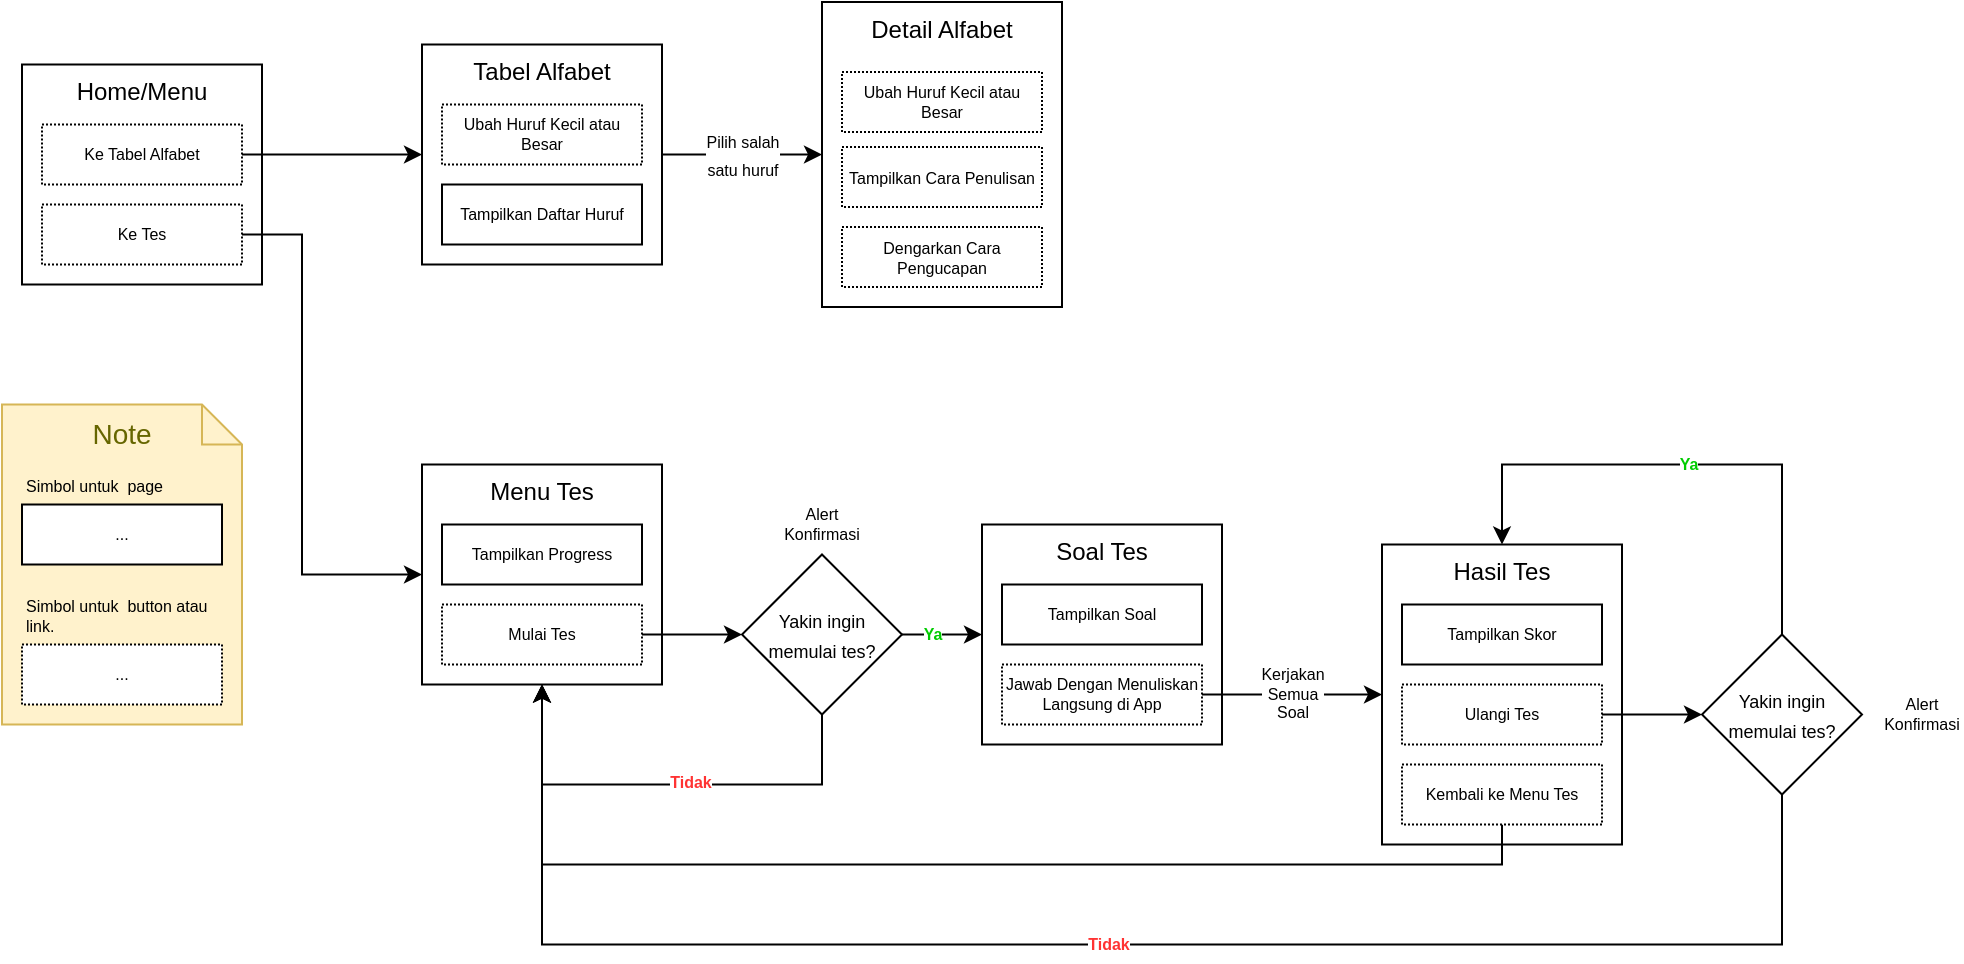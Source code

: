 <mxfile version="14.3.1" type="github">
  <diagram id="spq8JdsfhC8C1h_wg7kn" name="Page-1">
    <mxGraphModel dx="374" dy="260" grid="1" gridSize="10" guides="1" tooltips="1" connect="1" arrows="1" fold="1" page="1" pageScale="1" pageWidth="827" pageHeight="1169" math="0" shadow="0">
      <root>
        <mxCell id="0" />
        <mxCell id="1" parent="0" />
        <mxCell id="ty7SyT1RI53wU4MempQv-1" value="Home/Menu" style="rounded=0;whiteSpace=wrap;html=1;verticalAlign=top;" parent="1" vertex="1">
          <mxGeometry x="50" y="71.25" width="120" height="110" as="geometry" />
        </mxCell>
        <mxCell id="ty7SyT1RI53wU4MempQv-2" value="Ke Tabel Alfabet" style="rounded=0;whiteSpace=wrap;html=1;verticalAlign=middle;fontSize=8;dashed=1;dashPattern=1 1;" parent="1" vertex="1">
          <mxGeometry x="60" y="101.25" width="100" height="30" as="geometry" />
        </mxCell>
        <mxCell id="ty7SyT1RI53wU4MempQv-7" style="edgeStyle=orthogonalEdgeStyle;rounded=0;orthogonalLoop=1;jettySize=auto;html=1;entryX=0;entryY=0.5;entryDx=0;entryDy=0;" parent="1" source="ty7SyT1RI53wU4MempQv-3" target="ty7SyT1RI53wU4MempQv-6" edge="1">
          <mxGeometry relative="1" as="geometry">
            <Array as="points">
              <mxPoint x="190" y="156.25" />
              <mxPoint x="190" y="326.25" />
            </Array>
          </mxGeometry>
        </mxCell>
        <mxCell id="ty7SyT1RI53wU4MempQv-3" value="Ke Tes" style="rounded=0;whiteSpace=wrap;html=1;verticalAlign=middle;fontSize=8;dashed=1;dashPattern=1 1;" parent="1" vertex="1">
          <mxGeometry x="60" y="141.25" width="100" height="30" as="geometry" />
        </mxCell>
        <mxCell id="ty7SyT1RI53wU4MempQv-9" value="&lt;font style=&quot;font-size: 8px&quot;&gt;Pilih salah &lt;br&gt;satu huruf&lt;/font&gt;" style="edgeStyle=orthogonalEdgeStyle;rounded=0;orthogonalLoop=1;jettySize=auto;html=1;entryX=0;entryY=0.5;entryDx=0;entryDy=0;" parent="1" source="ty7SyT1RI53wU4MempQv-4" target="ty7SyT1RI53wU4MempQv-8" edge="1">
          <mxGeometry relative="1" as="geometry">
            <mxPoint x="360" y="41.25" as="targetPoint" />
          </mxGeometry>
        </mxCell>
        <mxCell id="ty7SyT1RI53wU4MempQv-4" value="Tabel Alfabet" style="rounded=0;whiteSpace=wrap;html=1;verticalAlign=top;" parent="1" vertex="1">
          <mxGeometry x="250" y="61.25" width="120" height="110" as="geometry" />
        </mxCell>
        <mxCell id="ty7SyT1RI53wU4MempQv-5" value="" style="endArrow=classic;html=1;exitX=1;exitY=0.5;exitDx=0;exitDy=0;entryX=0;entryY=0.5;entryDx=0;entryDy=0;" parent="1" source="ty7SyT1RI53wU4MempQv-2" target="ty7SyT1RI53wU4MempQv-4" edge="1">
          <mxGeometry width="50" height="50" relative="1" as="geometry">
            <mxPoint x="160" y="161.25" as="sourcePoint" />
            <mxPoint x="220" y="116.25" as="targetPoint" />
          </mxGeometry>
        </mxCell>
        <mxCell id="ty7SyT1RI53wU4MempQv-6" value="Menu Tes" style="rounded=0;whiteSpace=wrap;html=1;verticalAlign=top;" parent="1" vertex="1">
          <mxGeometry x="250" y="271.25" width="120" height="110" as="geometry" />
        </mxCell>
        <mxCell id="ty7SyT1RI53wU4MempQv-8" value="Detail Alfabet" style="rounded=0;whiteSpace=wrap;html=1;verticalAlign=top;" parent="1" vertex="1">
          <mxGeometry x="450" y="40" width="120" height="152.5" as="geometry" />
        </mxCell>
        <mxCell id="ty7SyT1RI53wU4MempQv-10" value="Ubah Huruf Kecil atau Besar" style="rounded=0;whiteSpace=wrap;html=1;verticalAlign=middle;fontSize=8;dashed=1;dashPattern=1 1;" parent="1" vertex="1">
          <mxGeometry x="460" y="75" width="100" height="30" as="geometry" />
        </mxCell>
        <mxCell id="ty7SyT1RI53wU4MempQv-12" value="Dengarkan Cara Pengucapan" style="rounded=0;whiteSpace=wrap;html=1;verticalAlign=middle;fontSize=8;dashed=1;dashPattern=1 1;" parent="1" vertex="1">
          <mxGeometry x="460" y="152.5" width="100" height="30" as="geometry" />
        </mxCell>
        <mxCell id="ty7SyT1RI53wU4MempQv-13" value="Soal Tes" style="rounded=0;whiteSpace=wrap;html=1;verticalAlign=top;" parent="1" vertex="1">
          <mxGeometry x="530" y="301.25" width="120" height="110" as="geometry" />
        </mxCell>
        <mxCell id="ty7SyT1RI53wU4MempQv-16" style="edgeStyle=orthogonalEdgeStyle;rounded=0;orthogonalLoop=1;jettySize=auto;html=1;entryX=0;entryY=0.5;entryDx=0;entryDy=0;fontSize=8;" parent="1" source="ty7SyT1RI53wU4MempQv-14" target="nL-NKK2QzN84WdHb_sJW-5" edge="1">
          <mxGeometry relative="1" as="geometry" />
        </mxCell>
        <mxCell id="ty7SyT1RI53wU4MempQv-14" value="Mulai Tes" style="rounded=0;whiteSpace=wrap;html=1;verticalAlign=middle;fontSize=8;dashed=1;dashPattern=1 1;" parent="1" vertex="1">
          <mxGeometry x="260" y="341.25" width="100" height="30" as="geometry" />
        </mxCell>
        <mxCell id="ty7SyT1RI53wU4MempQv-15" value="Tampilkan Progress" style="rounded=0;whiteSpace=wrap;html=1;verticalAlign=middle;fontSize=8;" parent="1" vertex="1">
          <mxGeometry x="260" y="301.25" width="100" height="30" as="geometry" />
        </mxCell>
        <mxCell id="ty7SyT1RI53wU4MempQv-17" value="Tampilkan Soal" style="rounded=0;whiteSpace=wrap;html=1;verticalAlign=middle;fontSize=8;" parent="1" vertex="1">
          <mxGeometry x="540" y="331.25" width="100" height="30" as="geometry" />
        </mxCell>
        <mxCell id="nL-NKK2QzN84WdHb_sJW-14" value="Kerjakan&lt;br&gt;Semua&lt;br&gt;Soal" style="edgeStyle=orthogonalEdgeStyle;rounded=0;orthogonalLoop=1;jettySize=auto;html=1;entryX=0;entryY=0.5;entryDx=0;entryDy=0;fontSize=8;" edge="1" parent="1" source="ty7SyT1RI53wU4MempQv-18" target="ty7SyT1RI53wU4MempQv-19">
          <mxGeometry relative="1" as="geometry" />
        </mxCell>
        <mxCell id="ty7SyT1RI53wU4MempQv-18" value="Jawab Dengan Menuliskan Langsung di App" style="rounded=0;whiteSpace=wrap;html=1;verticalAlign=middle;fontSize=8;dashed=1;dashPattern=1 1;" parent="1" vertex="1">
          <mxGeometry x="540" y="371.25" width="100" height="30" as="geometry" />
        </mxCell>
        <mxCell id="ty7SyT1RI53wU4MempQv-19" value="Hasil Tes" style="rounded=0;whiteSpace=wrap;html=1;verticalAlign=top;" parent="1" vertex="1">
          <mxGeometry x="730" y="311.25" width="120" height="150" as="geometry" />
        </mxCell>
        <mxCell id="ty7SyT1RI53wU4MempQv-21" value="Tampilkan Skor" style="rounded=0;whiteSpace=wrap;html=1;verticalAlign=middle;fontSize=8;" parent="1" vertex="1">
          <mxGeometry x="740" y="341.25" width="100" height="30" as="geometry" />
        </mxCell>
        <mxCell id="nL-NKK2QzN84WdHb_sJW-18" style="edgeStyle=orthogonalEdgeStyle;rounded=0;orthogonalLoop=1;jettySize=auto;html=1;entryX=0;entryY=0.5;entryDx=0;entryDy=0;fontSize=8;" edge="1" parent="1" source="ty7SyT1RI53wU4MempQv-22" target="nL-NKK2QzN84WdHb_sJW-17">
          <mxGeometry relative="1" as="geometry" />
        </mxCell>
        <mxCell id="ty7SyT1RI53wU4MempQv-22" value="Ulangi Tes" style="rounded=0;whiteSpace=wrap;html=1;verticalAlign=middle;fontSize=8;dashed=1;dashPattern=1 1;" parent="1" vertex="1">
          <mxGeometry x="740" y="381.25" width="100" height="30" as="geometry" />
        </mxCell>
        <mxCell id="nL-NKK2QzN84WdHb_sJW-15" style="edgeStyle=orthogonalEdgeStyle;rounded=0;orthogonalLoop=1;jettySize=auto;html=1;entryX=0.5;entryY=1;entryDx=0;entryDy=0;fontSize=8;exitX=0.5;exitY=1;exitDx=0;exitDy=0;" edge="1" parent="1" source="ty7SyT1RI53wU4MempQv-23" target="ty7SyT1RI53wU4MempQv-6">
          <mxGeometry relative="1" as="geometry">
            <Array as="points">
              <mxPoint x="790" y="471.25" />
              <mxPoint x="310" y="471.25" />
            </Array>
          </mxGeometry>
        </mxCell>
        <mxCell id="ty7SyT1RI53wU4MempQv-23" value="Kembali ke Menu Tes" style="rounded=0;whiteSpace=wrap;html=1;verticalAlign=middle;fontSize=8;dashed=1;dashPattern=1 1;" parent="1" vertex="1">
          <mxGeometry x="740" y="421.25" width="100" height="30" as="geometry" />
        </mxCell>
        <mxCell id="nL-NKK2QzN84WdHb_sJW-3" value="Tampilkan Cara Penulisan" style="rounded=0;whiteSpace=wrap;html=1;verticalAlign=middle;fontSize=8;dashed=1;dashPattern=1 1;" vertex="1" parent="1">
          <mxGeometry x="460" y="112.5" width="100" height="30" as="geometry" />
        </mxCell>
        <mxCell id="nL-NKK2QzN84WdHb_sJW-6" style="edgeStyle=orthogonalEdgeStyle;rounded=0;orthogonalLoop=1;jettySize=auto;html=1;exitX=0.5;exitY=1;exitDx=0;exitDy=0;entryX=0.5;entryY=1;entryDx=0;entryDy=0;" edge="1" parent="1" source="nL-NKK2QzN84WdHb_sJW-5" target="ty7SyT1RI53wU4MempQv-6">
          <mxGeometry relative="1" as="geometry">
            <mxPoint x="270.0" y="381.25" as="targetPoint" />
            <Array as="points">
              <mxPoint x="450" y="431.25" />
              <mxPoint x="310" y="431.25" />
            </Array>
          </mxGeometry>
        </mxCell>
        <mxCell id="nL-NKK2QzN84WdHb_sJW-10" value="Tidak" style="edgeLabel;html=1;align=center;verticalAlign=middle;resizable=0;points=[];fontSize=8;fontStyle=1;fontColor=#FF3333;" vertex="1" connectable="0" parent="nL-NKK2QzN84WdHb_sJW-6">
          <mxGeometry x="-0.096" y="-2" relative="1" as="geometry">
            <mxPoint as="offset" />
          </mxGeometry>
        </mxCell>
        <mxCell id="nL-NKK2QzN84WdHb_sJW-7" style="edgeStyle=orthogonalEdgeStyle;rounded=0;orthogonalLoop=1;jettySize=auto;html=1;entryX=0;entryY=0.5;entryDx=0;entryDy=0;" edge="1" parent="1" source="nL-NKK2QzN84WdHb_sJW-5" target="ty7SyT1RI53wU4MempQv-13">
          <mxGeometry relative="1" as="geometry" />
        </mxCell>
        <mxCell id="nL-NKK2QzN84WdHb_sJW-12" value="&lt;b&gt;&lt;font color=&quot;#00cc00&quot;&gt;Ya&lt;/font&gt;&lt;/b&gt;" style="edgeLabel;html=1;align=center;verticalAlign=middle;resizable=0;points=[];fontSize=8;" vertex="1" connectable="0" parent="nL-NKK2QzN84WdHb_sJW-7">
          <mxGeometry x="-0.24" y="1" relative="1" as="geometry">
            <mxPoint as="offset" />
          </mxGeometry>
        </mxCell>
        <mxCell id="nL-NKK2QzN84WdHb_sJW-5" value="&lt;font style=&quot;font-size: 9px&quot;&gt;Yakin ingin memulai tes?&lt;/font&gt;" style="rhombus;whiteSpace=wrap;html=1;" vertex="1" parent="1">
          <mxGeometry x="410" y="316.25" width="80" height="80" as="geometry" />
        </mxCell>
        <mxCell id="nL-NKK2QzN84WdHb_sJW-8" value="Tampilkan Daftar Huruf" style="rounded=0;whiteSpace=wrap;html=1;verticalAlign=middle;fontSize=8;" vertex="1" parent="1">
          <mxGeometry x="260" y="131.25" width="100" height="30" as="geometry" />
        </mxCell>
        <mxCell id="nL-NKK2QzN84WdHb_sJW-9" value="Ubah Huruf Kecil atau Besar" style="rounded=0;whiteSpace=wrap;html=1;verticalAlign=middle;fontSize=8;dashed=1;dashPattern=1 1;" vertex="1" parent="1">
          <mxGeometry x="260" y="91.25" width="100" height="30" as="geometry" />
        </mxCell>
        <mxCell id="nL-NKK2QzN84WdHb_sJW-19" value="&lt;b&gt;&lt;font color=&quot;#ff3333&quot;&gt;Tidak&lt;/font&gt;&lt;/b&gt;" style="edgeStyle=orthogonalEdgeStyle;rounded=0;orthogonalLoop=1;jettySize=auto;html=1;fontSize=8;" edge="1" parent="1" source="nL-NKK2QzN84WdHb_sJW-17">
          <mxGeometry relative="1" as="geometry">
            <mxPoint x="310" y="381.25" as="targetPoint" />
            <Array as="points">
              <mxPoint x="930" y="511.25" />
              <mxPoint x="310" y="511.25" />
            </Array>
          </mxGeometry>
        </mxCell>
        <mxCell id="nL-NKK2QzN84WdHb_sJW-21" value="&lt;font color=&quot;#00cc00&quot;&gt;&lt;b&gt;Ya&lt;/b&gt;&lt;/font&gt;" style="edgeStyle=orthogonalEdgeStyle;rounded=0;orthogonalLoop=1;jettySize=auto;html=1;entryX=0.5;entryY=0;entryDx=0;entryDy=0;fontSize=8;" edge="1" parent="1" source="nL-NKK2QzN84WdHb_sJW-17" target="ty7SyT1RI53wU4MempQv-19">
          <mxGeometry relative="1" as="geometry">
            <Array as="points">
              <mxPoint x="930" y="271.25" />
              <mxPoint x="790" y="271.25" />
            </Array>
          </mxGeometry>
        </mxCell>
        <mxCell id="nL-NKK2QzN84WdHb_sJW-17" value="&lt;font style=&quot;font-size: 9px&quot;&gt;Yakin ingin memulai tes?&lt;/font&gt;" style="rhombus;whiteSpace=wrap;html=1;" vertex="1" parent="1">
          <mxGeometry x="890" y="356.25" width="80" height="80" as="geometry" />
        </mxCell>
        <mxCell id="nL-NKK2QzN84WdHb_sJW-24" value="Alert Konfirmasi" style="text;html=1;strokeColor=none;fillColor=none;align=center;verticalAlign=middle;whiteSpace=wrap;rounded=0;dashed=1;dashPattern=1 1;fontSize=8;" vertex="1" parent="1">
          <mxGeometry x="430" y="291.25" width="40" height="20" as="geometry" />
        </mxCell>
        <mxCell id="nL-NKK2QzN84WdHb_sJW-29" value="Alert Konfirmasi" style="text;html=1;strokeColor=none;fillColor=none;align=center;verticalAlign=middle;whiteSpace=wrap;rounded=0;dashed=1;dashPattern=1 1;fontSize=8;" vertex="1" parent="1">
          <mxGeometry x="980" y="386.25" width="40" height="20" as="geometry" />
        </mxCell>
        <mxCell id="nL-NKK2QzN84WdHb_sJW-31" value="Note" style="shape=note;strokeWidth=1;fontSize=14;size=20;whiteSpace=wrap;html=1;fillColor=#fff2cc;strokeColor=#d6b656;fontColor=#666600;rounded=1;verticalAlign=top;" vertex="1" parent="1">
          <mxGeometry x="40" y="241.25" width="120" height="160" as="geometry" />
        </mxCell>
        <mxCell id="nL-NKK2QzN84WdHb_sJW-32" value="..." style="rounded=0;whiteSpace=wrap;html=1;verticalAlign=middle;fontSize=8;dashed=1;dashPattern=1 1;" vertex="1" parent="1">
          <mxGeometry x="50" y="361.25" width="100" height="30" as="geometry" />
        </mxCell>
        <mxCell id="nL-NKK2QzN84WdHb_sJW-33" value="Simbol untuk&amp;nbsp; button atau link." style="text;html=1;strokeColor=none;fillColor=none;align=left;verticalAlign=top;whiteSpace=wrap;rounded=0;dashed=1;dashPattern=1 1;fontSize=8;" vertex="1" parent="1">
          <mxGeometry x="50" y="331.25" width="100" height="30" as="geometry" />
        </mxCell>
        <mxCell id="nL-NKK2QzN84WdHb_sJW-34" value="..." style="rounded=0;whiteSpace=wrap;html=1;verticalAlign=middle;fontSize=8;" vertex="1" parent="1">
          <mxGeometry x="50" y="291.25" width="100" height="30" as="geometry" />
        </mxCell>
        <mxCell id="nL-NKK2QzN84WdHb_sJW-35" value="Simbol untuk&amp;nbsp; page" style="text;html=1;strokeColor=none;fillColor=none;align=left;verticalAlign=top;whiteSpace=wrap;rounded=0;dashed=1;dashPattern=1 1;fontSize=8;" vertex="1" parent="1">
          <mxGeometry x="50" y="271.25" width="100" height="20" as="geometry" />
        </mxCell>
      </root>
    </mxGraphModel>
  </diagram>
</mxfile>
